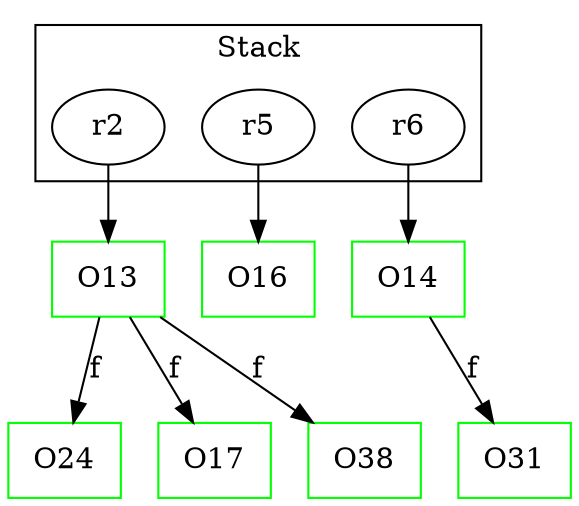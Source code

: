 digraph sample {
  rankDir="LR";
  subgraph cluster_0 {
    label="Stack"
    "r2"; "r5"; "r6"; 
  }
  "r2" -> { O13 };
  "r5" -> { O16 };
  "r6" -> { O14 };
  O13[shape=box];
  O24[shape=box];
  O14[shape=box];
  O17[shape=box];
  O38[shape=box];
  O16[shape=box];
  O31[shape=box];
  O13 -> O24[label="f", weight="0.2"]
  O13 -> O17[label="f", weight="0.2"]
  O13 -> O38[label="f", weight="0.2"]
  O14 -> O31[label="f", weight="0.2"]
  O13[color="green"];
  O24[color="green"];
  O14[color="green"];
  O17[color="green"];
  O38[color="green"];
  O16[color="green"];
  O31[color="green"];
}
